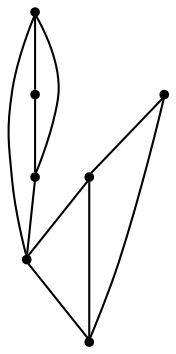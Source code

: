 graph {
  node [shape=point,comment="{\"directed\":false,\"doi\":\"10.4230/LIPIcs.GD.2024.11\",\"figure\":\"8 (3)\"}"]

  v0 [pos="791.5761410435474,2033.0980241020316"]
  v1 [pos="746.7637395901282,2143.6462931958076"]
  v2 [pos="638.0978443098853,2236.1333619844554"]
  v3 [pos="701.9514653283163,2033.0980241020316"]
  v4 [pos="612.326662421478,2033.1023475795819"]
  v5 [pos="567.514388159666,2143.6462931958076"]
  v6 [pos="522.7060488882038,2033.1023475795819"]

  v0 -- v1 [id="-1",pos="791.5761410435474,2033.0980241020316 792.520284344246,2081.4676921622504 777.5841739035837,2118.313003651133 746.7637395901282,2143.6462931958076"]
  v6 -- v5 [id="-2",pos="522.7060488882038,2033.1023475795819 521.7578434055483,2081.468073645564 536.6939538462107,2118.3173271286832 567.514388159666,2143.6462931958076"]
  v6 -- v2 [id="-3",pos="522.7060488882038,2033.1023475795819 440.7915455672007,2223.6331710978034 568.826814759189,2239.633725705813 638.0978443098853,2236.1333619844554"]
  v6 -- v4 [id="-4",pos="522.7060488882038,2033.1023475795819 522.705929646072,2057.847262694107 542.7674802845319,2077.904002210892 567.5182675036875,2077.904002210892 592.2691183186469,2077.904002210892 612.3306053613031,2057.847262694107 612.326662421478,2033.1023475795819"]
  v5 -- v2 [id="-6",pos="567.514388159666,2143.6462931958076 571.0073240782684,2167.3910862240737 596.5463812834244,2168.9232503712246 611.2664567791537,2178.2595458188134 625.9824621434508,2187.5958412664027 629.8835559297537,2204.740464330875 638.0978443098853,2236.1333619844554"]
  v4 -- v5 [id="-7",pos="612.326662421478,2033.1023475795819 613.2710601053911,2081.468073645564 598.3349496647288,2118.3173271286832 567.514388159666,2143.6462931958076"]
  v2 -- v1 [id="-8",pos="638.0978443098853,2236.1333619844554 649.5410188319453,2170.9710527967973 737.077081164343,2183.9435200252638 746.7637395901282,2143.6462931958076"]
  v3 -- v1 [id="-10",pos="701.9514653283163,2033.0980241020316 701.0070676444033,2081.468073645564 715.9431780850655,2118.3173271286832 746.7637395901282,2143.6462931958076"]
  v3 -- v0 [id="-11",pos="701.9514653283163,2033.0980241020316 701.9513381367091,2057.842939216557 722.0128887751689,2077.8996787333417 746.7636759943246,2077.8996787333417 771.5145268092839,2077.8996787333417 791.5760138519402,2057.842939216557 791.5761410435474,2033.0980241020316"]
  v0 -- v2 [id="-12",pos="791.5761410435474,2033.0980241020316 835.4040794567662,2223.6327896144903 707.368810264778,2239.6333442224995 638.0978443098853,2236.1333619844554"]
}